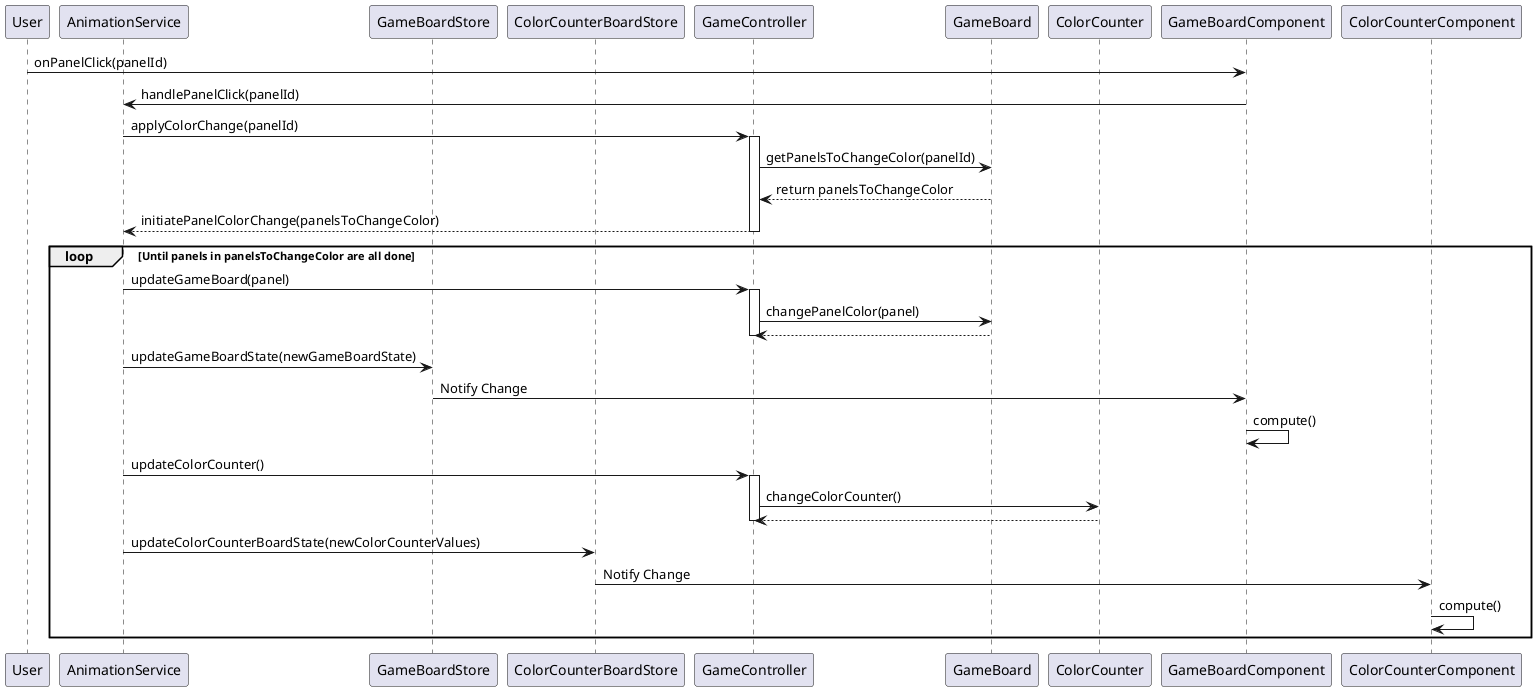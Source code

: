 @startuml
participant User
participant AnimationService
participant GameBoardStore
participant ColorCounterBoardStore
participant GameBoardComponent
participant GameController
participant GameBoard
participant ColorCounter
participant GameBoardComponent
participant ColorCounterComponent


User -> GameBoardComponent : onPanelClick(panelId)
GameBoardComponent -> AnimationService: handlePanelClick(panelId)
AnimationService->GameController: applyColorChange(panelId) 
activate GameController
GameController -> GameBoard : getPanelsToChangeColor(panelId)
GameBoard --> GameController : return panelsToChangeColor
GameController --> AnimationService : initiatePanelColorChange(panelsToChangeColor)
deactivate GameController
loop Until panels in panelsToChangeColor are all done
    AnimationService -> GameController : updateGameBoard(panel)
    activate GameController
    GameController -> GameBoard : changePanelColor(panel)
    GameBoard --> GameController
    deactivate GameController
    AnimationService -> GameBoardStore : updateGameBoardState(newGameBoardState)
    GameBoardStore -> GameBoardComponent: Notify Change
    GameBoardComponent -> GameBoardComponent: compute()
    AnimationService -> GameController : updateColorCounter()
    activate GameController
    GameController -> ColorCounter : changeColorCounter()
    ColorCounter --> GameController
    deactivate GameController
    AnimationService-> ColorCounterBoardStore : updateColorCounterBoardState(newColorCounterValues)
    ColorCounterBoardStore -> ColorCounterComponent: Notify Change
    ColorCounterComponent -> ColorCounterComponent: compute()
end
@enduml